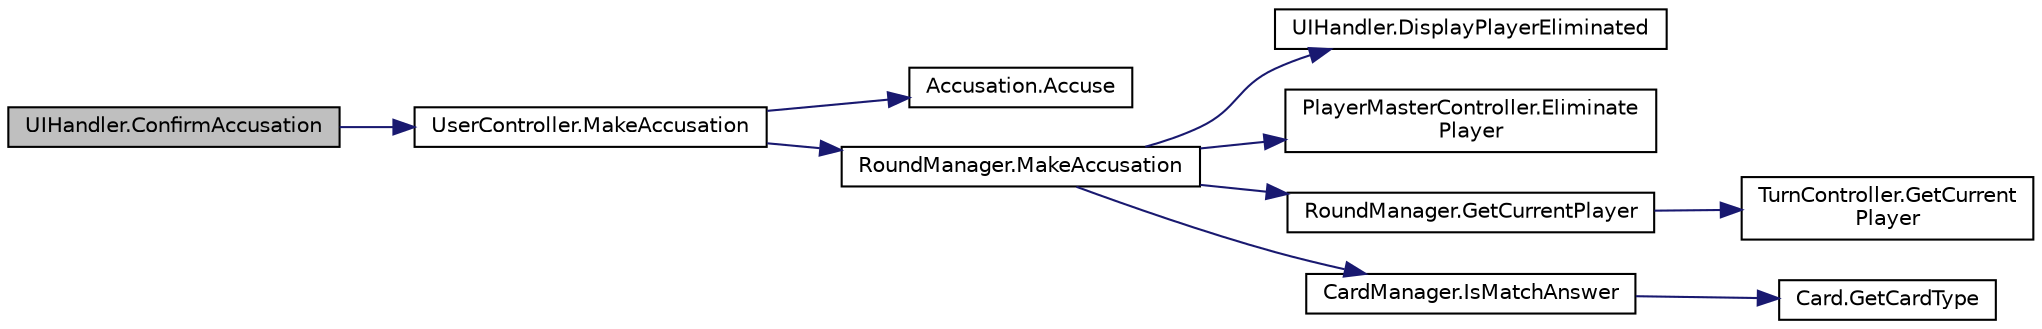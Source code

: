 digraph "UIHandler.ConfirmAccusation"
{
 // LATEX_PDF_SIZE
  edge [fontname="Helvetica",fontsize="10",labelfontname="Helvetica",labelfontsize="10"];
  node [fontname="Helvetica",fontsize="10",shape=record];
  rankdir="LR";
  Node1 [label="UIHandler.ConfirmAccusation",height=0.2,width=0.4,color="black", fillcolor="grey75", style="filled", fontcolor="black",tooltip=" "];
  Node1 -> Node2 [color="midnightblue",fontsize="10",style="solid",fontname="Helvetica"];
  Node2 [label="UserController.MakeAccusation",height=0.2,width=0.4,color="black", fillcolor="white", style="filled",URL="$class_user_controller.html#aa90e4e2fed6b1d661933450f430b95ba",tooltip=" "];
  Node2 -> Node3 [color="midnightblue",fontsize="10",style="solid",fontname="Helvetica"];
  Node3 [label="Accusation.Accuse",height=0.2,width=0.4,color="black", fillcolor="white", style="filled",URL="$class_accusation.html#abba1b95fd7e759eac9efbf52819abd75",tooltip=" "];
  Node2 -> Node4 [color="midnightblue",fontsize="10",style="solid",fontname="Helvetica"];
  Node4 [label="RoundManager.MakeAccusation",height=0.2,width=0.4,color="black", fillcolor="white", style="filled",URL="$class_round_manager.html#ab691cd5cd773e23822b237834b1fcb0a",tooltip="to have the current player to make an accusation eliminates the player if it is wrong wins the game i..."];
  Node4 -> Node5 [color="midnightblue",fontsize="10",style="solid",fontname="Helvetica"];
  Node5 [label="UIHandler.DisplayPlayerEliminated",height=0.2,width=0.4,color="black", fillcolor="white", style="filled",URL="$class_u_i_handler.html#a2db6b92acd51a72b431b3eacb3884ddd",tooltip=" "];
  Node4 -> Node6 [color="midnightblue",fontsize="10",style="solid",fontname="Helvetica"];
  Node6 [label="PlayerMasterController.Eliminate\lPlayer",height=0.2,width=0.4,color="black", fillcolor="white", style="filled",URL="$class_player_master_controller.html#a0dae7cbe3c8b1c8bcb5ca694d9815836",tooltip="eliminate player"];
  Node4 -> Node7 [color="midnightblue",fontsize="10",style="solid",fontname="Helvetica"];
  Node7 [label="RoundManager.GetCurrentPlayer",height=0.2,width=0.4,color="black", fillcolor="white", style="filled",URL="$class_round_manager.html#aab3f49a5e05508a8e023a497e763c1c8",tooltip="Gets the player controller for the current player"];
  Node7 -> Node8 [color="midnightblue",fontsize="10",style="solid",fontname="Helvetica"];
  Node8 [label="TurnController.GetCurrent\lPlayer",height=0.2,width=0.4,color="black", fillcolor="white", style="filled",URL="$class_turn_controller.html#af16e42b7e61c5a999291327e2e556caa",tooltip=" "];
  Node4 -> Node9 [color="midnightblue",fontsize="10",style="solid",fontname="Helvetica"];
  Node9 [label="CardManager.IsMatchAnswer",height=0.2,width=0.4,color="black", fillcolor="white", style="filled",URL="$class_card_manager.html#a3aa02d8bc476530b2e8e18019aa8a00e",tooltip="check if the cards passed matches the answer"];
  Node9 -> Node10 [color="midnightblue",fontsize="10",style="solid",fontname="Helvetica"];
  Node10 [label="Card.GetCardType",height=0.2,width=0.4,color="black", fillcolor="white", style="filled",URL="$class_card.html#a094a5e7ea98cc156ac64e578a987be85",tooltip=" "];
}
